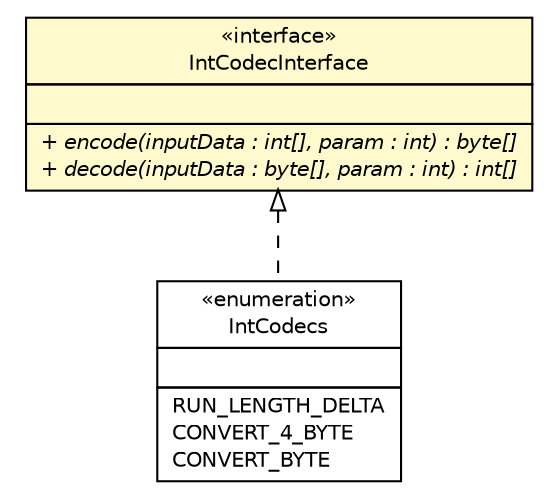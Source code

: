 #!/usr/local/bin/dot
#
# Class diagram 
# Generated by UMLGraph version R5_6 (http://www.umlgraph.org/)
#

digraph G {
	edge [fontname="Helvetica",fontsize=10,labelfontname="Helvetica",labelfontsize=10];
	node [fontname="Helvetica",fontsize=10,shape=plaintext];
	nodesep=0.25;
	ranksep=0.5;
	// org.rcsb.mmtf.codec.IntCodecs
	c1000 [label=<<table title="org.rcsb.mmtf.codec.IntCodecs" border="0" cellborder="1" cellspacing="0" cellpadding="2" port="p" href="./IntCodecs.html">
		<tr><td><table border="0" cellspacing="0" cellpadding="1">
<tr><td align="center" balign="center"> &#171;enumeration&#187; </td></tr>
<tr><td align="center" balign="center"> IntCodecs </td></tr>
		</table></td></tr>
		<tr><td><table border="0" cellspacing="0" cellpadding="1">
<tr><td align="left" balign="left">  </td></tr>
		</table></td></tr>
		<tr><td><table border="0" cellspacing="0" cellpadding="1">
<tr><td align="left" balign="left"> RUN_LENGTH_DELTA </td></tr>
<tr><td align="left" balign="left"> CONVERT_4_BYTE </td></tr>
<tr><td align="left" balign="left"> CONVERT_BYTE </td></tr>
		</table></td></tr>
		</table>>, URL="./IntCodecs.html", fontname="Helvetica", fontcolor="black", fontsize=10.0];
	// org.rcsb.mmtf.codec.IntCodecInterface
	c1001 [label=<<table title="org.rcsb.mmtf.codec.IntCodecInterface" border="0" cellborder="1" cellspacing="0" cellpadding="2" port="p" bgcolor="lemonChiffon" href="./IntCodecInterface.html">
		<tr><td><table border="0" cellspacing="0" cellpadding="1">
<tr><td align="center" balign="center"> &#171;interface&#187; </td></tr>
<tr><td align="center" balign="center"> IntCodecInterface </td></tr>
		</table></td></tr>
		<tr><td><table border="0" cellspacing="0" cellpadding="1">
<tr><td align="left" balign="left">  </td></tr>
		</table></td></tr>
		<tr><td><table border="0" cellspacing="0" cellpadding="1">
<tr><td align="left" balign="left"><font face="Helvetica-Oblique" point-size="10.0"> + encode(inputData : int[], param : int) : byte[] </font></td></tr>
<tr><td align="left" balign="left"><font face="Helvetica-Oblique" point-size="10.0"> + decode(inputData : byte[], param : int) : int[] </font></td></tr>
		</table></td></tr>
		</table>>, URL="./IntCodecInterface.html", fontname="Helvetica", fontcolor="black", fontsize=10.0];
	//org.rcsb.mmtf.codec.IntCodecs implements org.rcsb.mmtf.codec.IntCodecInterface
	c1001:p -> c1000:p [dir=back,arrowtail=empty,style=dashed];
}

